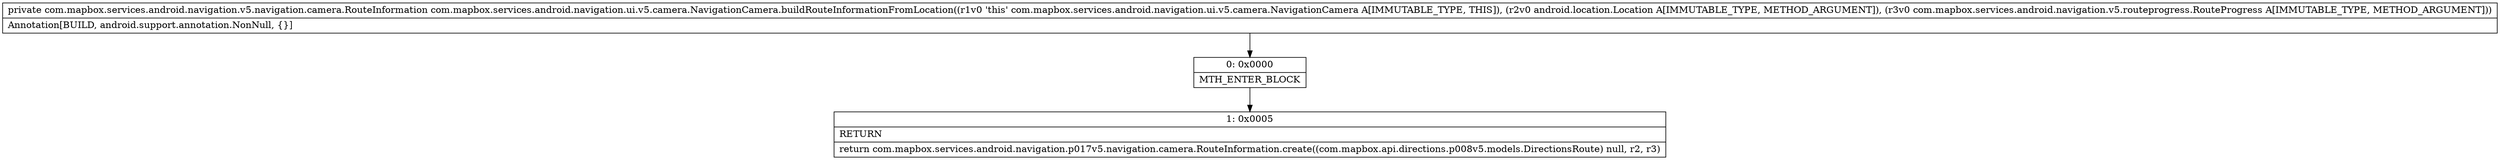 digraph "CFG forcom.mapbox.services.android.navigation.ui.v5.camera.NavigationCamera.buildRouteInformationFromLocation(Landroid\/location\/Location;Lcom\/mapbox\/services\/android\/navigation\/v5\/routeprogress\/RouteProgress;)Lcom\/mapbox\/services\/android\/navigation\/v5\/navigation\/camera\/RouteInformation;" {
Node_0 [shape=record,label="{0\:\ 0x0000|MTH_ENTER_BLOCK\l}"];
Node_1 [shape=record,label="{1\:\ 0x0005|RETURN\l|return com.mapbox.services.android.navigation.p017v5.navigation.camera.RouteInformation.create((com.mapbox.api.directions.p008v5.models.DirectionsRoute) null, r2, r3)\l}"];
MethodNode[shape=record,label="{private com.mapbox.services.android.navigation.v5.navigation.camera.RouteInformation com.mapbox.services.android.navigation.ui.v5.camera.NavigationCamera.buildRouteInformationFromLocation((r1v0 'this' com.mapbox.services.android.navigation.ui.v5.camera.NavigationCamera A[IMMUTABLE_TYPE, THIS]), (r2v0 android.location.Location A[IMMUTABLE_TYPE, METHOD_ARGUMENT]), (r3v0 com.mapbox.services.android.navigation.v5.routeprogress.RouteProgress A[IMMUTABLE_TYPE, METHOD_ARGUMENT]))  | Annotation[BUILD, android.support.annotation.NonNull, \{\}]\l}"];
MethodNode -> Node_0;
Node_0 -> Node_1;
}

